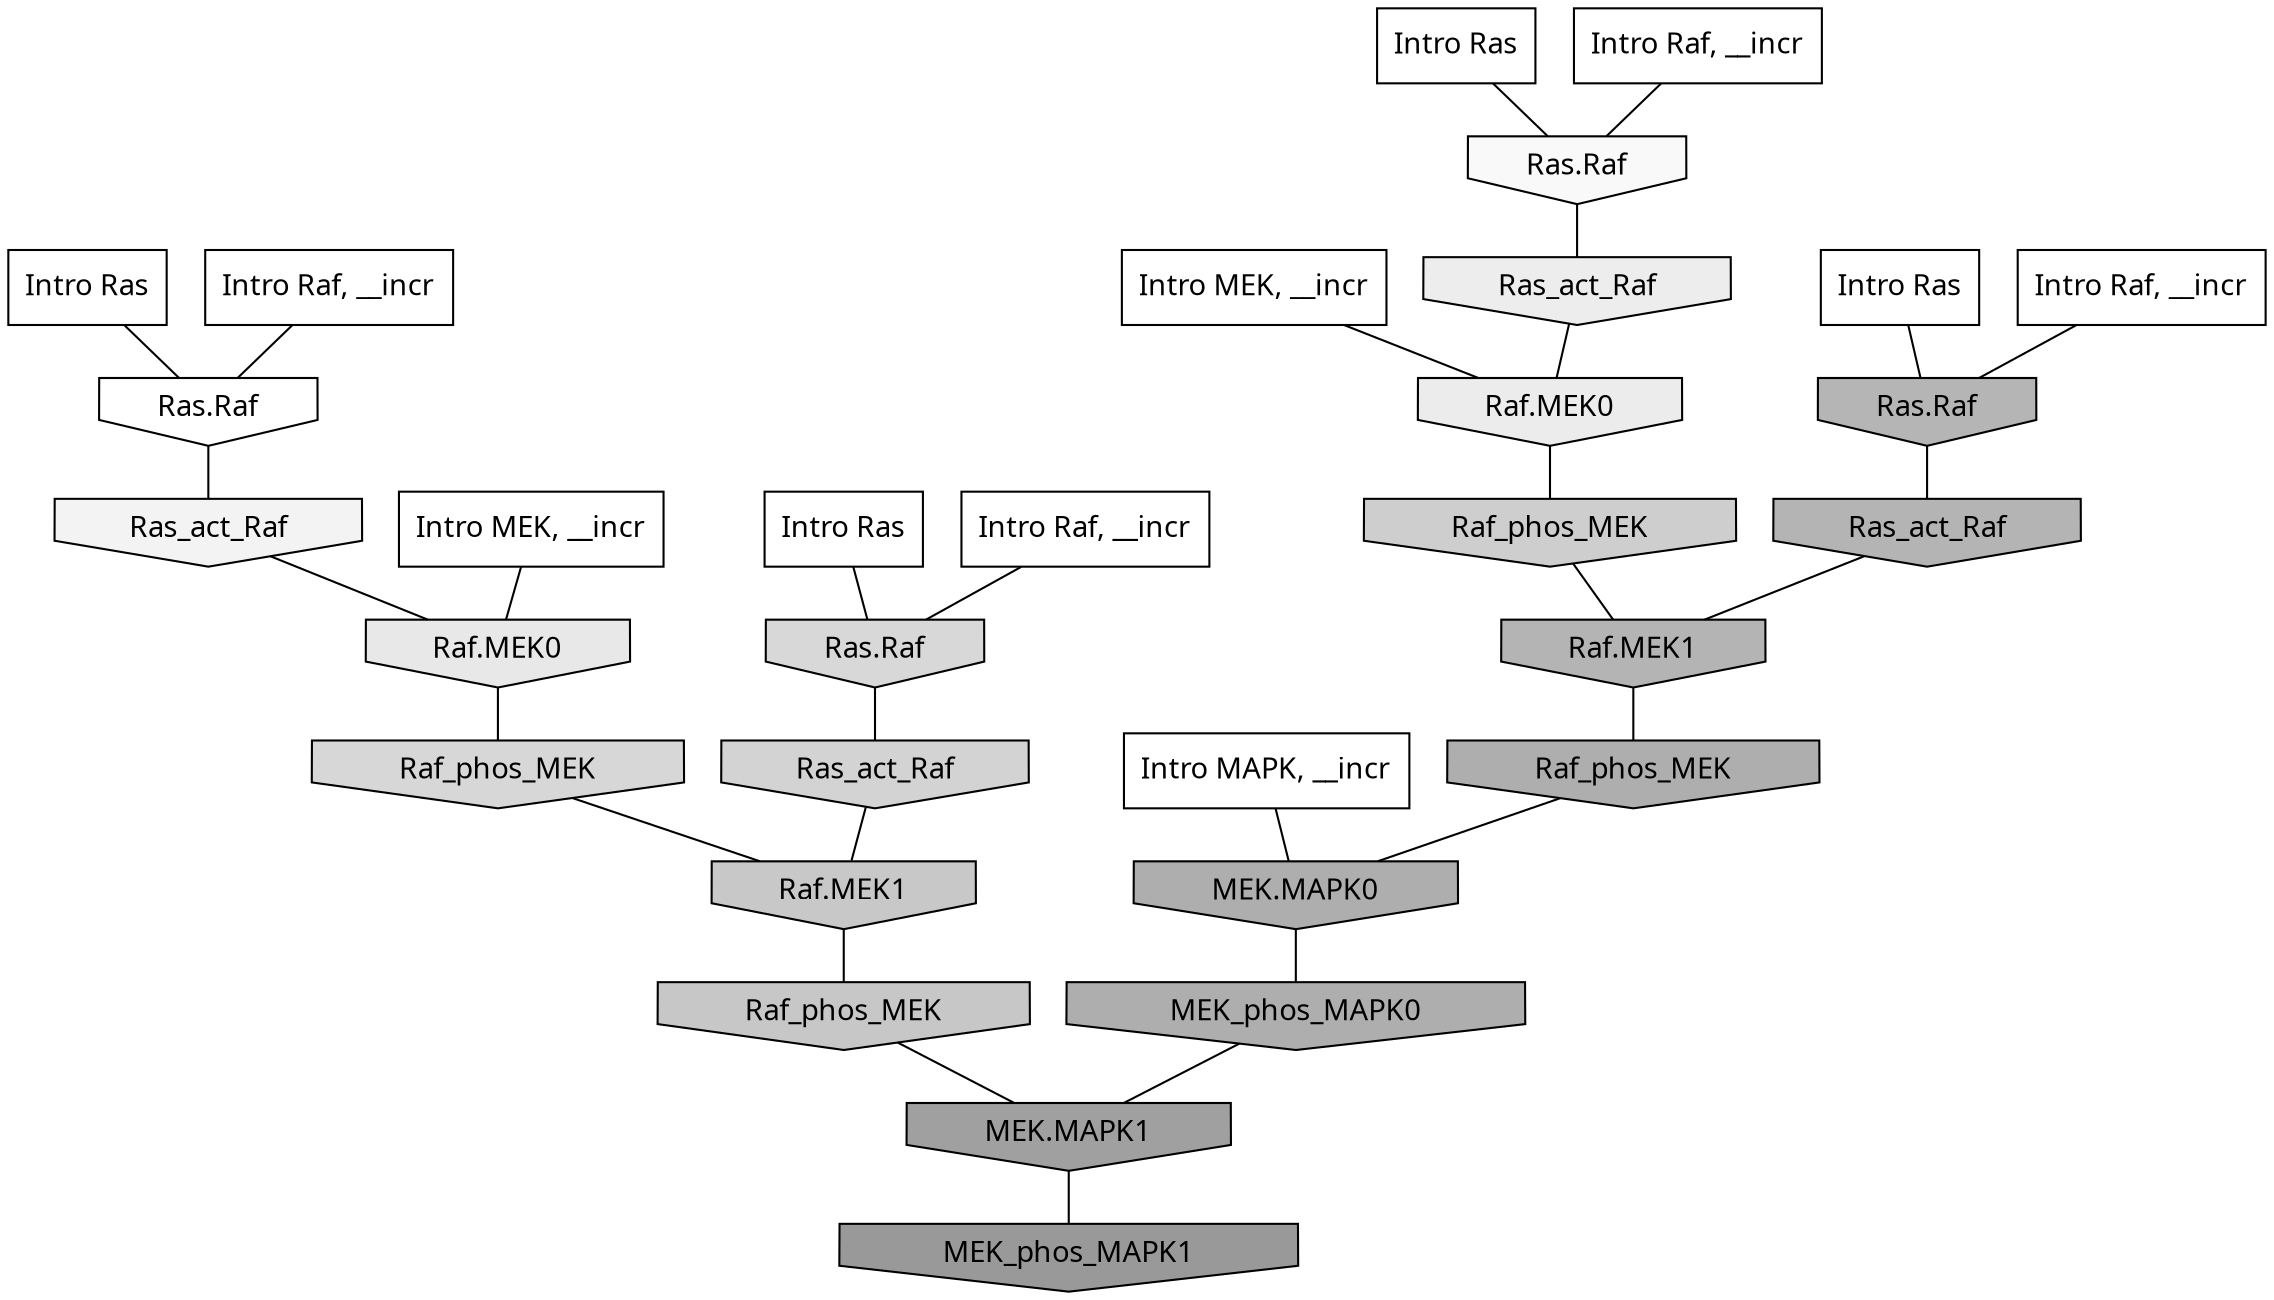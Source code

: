 digraph G{
  rankdir="TB";
  ranksep=0.30;
  node [fontname="CMU Serif"];
  edge [fontname="CMU Serif"];
  
  73 [label="Intro Ras", shape=rectangle, style=filled, fillcolor="0.000 0.000 1.000"]
  
  83 [label="Intro Ras", shape=rectangle, style=filled, fillcolor="0.000 0.000 1.000"]
  
  90 [label="Intro Ras", shape=rectangle, style=filled, fillcolor="0.000 0.000 1.000"]
  
  99 [label="Intro Ras", shape=rectangle, style=filled, fillcolor="0.000 0.000 1.000"]
  
  210 [label="Intro Raf, __incr", shape=rectangle, style=filled, fillcolor="0.000 0.000 1.000"]
  
  359 [label="Intro Raf, __incr", shape=rectangle, style=filled, fillcolor="0.000 0.000 1.000"]
  
  543 [label="Intro Raf, __incr", shape=rectangle, style=filled, fillcolor="0.000 0.000 1.000"]
  
  721 [label="Intro Raf, __incr", shape=rectangle, style=filled, fillcolor="0.000 0.000 1.000"]
  
  1481 [label="Intro MEK, __incr", shape=rectangle, style=filled, fillcolor="0.000 0.000 1.000"]
  
  2054 [label="Intro MEK, __incr", shape=rectangle, style=filled, fillcolor="0.000 0.000 1.000"]
  
  2395 [label="Intro MAPK, __incr", shape=rectangle, style=filled, fillcolor="0.000 0.000 1.000"]
  
  3284 [label="Ras.Raf", shape=invhouse, style=filled, fillcolor="0.000 0.000 1.000"]
  
  3466 [label="Ras.Raf", shape=invhouse, style=filled, fillcolor="0.000 0.000 0.975"]
  
  3653 [label="Ras_act_Raf", shape=invhouse, style=filled, fillcolor="0.000 0.000 0.951"]
  
  3936 [label="Ras_act_Raf", shape=invhouse, style=filled, fillcolor="0.000 0.000 0.929"]
  
  4019 [label="Raf.MEK0", shape=invhouse, style=filled, fillcolor="0.000 0.000 0.925"]
  
  4238 [label="Raf.MEK0", shape=invhouse, style=filled, fillcolor="0.000 0.000 0.909"]
  
  5216 [label="Ras.Raf", shape=invhouse, style=filled, fillcolor="0.000 0.000 0.847"]
  
  5355 [label="Raf_phos_MEK", shape=invhouse, style=filled, fillcolor="0.000 0.000 0.841"]
  
  5584 [label="Ras_act_Raf", shape=invhouse, style=filled, fillcolor="0.000 0.000 0.826"]
  
  5990 [label="Raf_phos_MEK", shape=invhouse, style=filled, fillcolor="0.000 0.000 0.805"]
  
  6495 [label="Raf.MEK1", shape=invhouse, style=filled, fillcolor="0.000 0.000 0.782"]
  
  6599 [label="Raf_phos_MEK", shape=invhouse, style=filled, fillcolor="0.000 0.000 0.778"]
  
  8714 [label="Ras.Raf", shape=invhouse, style=filled, fillcolor="0.000 0.000 0.710"]
  
  8872 [label="Ras_act_Raf", shape=invhouse, style=filled, fillcolor="0.000 0.000 0.706"]
  
  8880 [label="Raf.MEK1", shape=invhouse, style=filled, fillcolor="0.000 0.000 0.705"]
  
  9853 [label="Raf_phos_MEK", shape=invhouse, style=filled, fillcolor="0.000 0.000 0.683"]
  
  9855 [label="MEK.MAPK0", shape=invhouse, style=filled, fillcolor="0.000 0.000 0.683"]
  
  9992 [label="MEK_phos_MAPK0", shape=invhouse, style=filled, fillcolor="0.000 0.000 0.680"]
  
  12734 [label="MEK.MAPK1", shape=invhouse, style=filled, fillcolor="0.000 0.000 0.628"]
  
  14691 [label="MEK_phos_MAPK1", shape=invhouse, style=filled, fillcolor="0.000 0.000 0.600"]
  
  
  12734 -> 14691 [dir=none, color="0.000 0.000 0.000"] 
  9992 -> 12734 [dir=none, color="0.000 0.000 0.000"] 
  9855 -> 9992 [dir=none, color="0.000 0.000 0.000"] 
  9853 -> 9855 [dir=none, color="0.000 0.000 0.000"] 
  8880 -> 9853 [dir=none, color="0.000 0.000 0.000"] 
  8872 -> 8880 [dir=none, color="0.000 0.000 0.000"] 
  8714 -> 8872 [dir=none, color="0.000 0.000 0.000"] 
  6599 -> 12734 [dir=none, color="0.000 0.000 0.000"] 
  6495 -> 6599 [dir=none, color="0.000 0.000 0.000"] 
  5990 -> 8880 [dir=none, color="0.000 0.000 0.000"] 
  5584 -> 6495 [dir=none, color="0.000 0.000 0.000"] 
  5355 -> 6495 [dir=none, color="0.000 0.000 0.000"] 
  5216 -> 5584 [dir=none, color="0.000 0.000 0.000"] 
  4238 -> 5355 [dir=none, color="0.000 0.000 0.000"] 
  4019 -> 5990 [dir=none, color="0.000 0.000 0.000"] 
  3936 -> 4019 [dir=none, color="0.000 0.000 0.000"] 
  3653 -> 4238 [dir=none, color="0.000 0.000 0.000"] 
  3466 -> 3936 [dir=none, color="0.000 0.000 0.000"] 
  3284 -> 3653 [dir=none, color="0.000 0.000 0.000"] 
  2395 -> 9855 [dir=none, color="0.000 0.000 0.000"] 
  2054 -> 4019 [dir=none, color="0.000 0.000 0.000"] 
  1481 -> 4238 [dir=none, color="0.000 0.000 0.000"] 
  721 -> 8714 [dir=none, color="0.000 0.000 0.000"] 
  543 -> 5216 [dir=none, color="0.000 0.000 0.000"] 
  359 -> 3284 [dir=none, color="0.000 0.000 0.000"] 
  210 -> 3466 [dir=none, color="0.000 0.000 0.000"] 
  99 -> 8714 [dir=none, color="0.000 0.000 0.000"] 
  90 -> 3466 [dir=none, color="0.000 0.000 0.000"] 
  83 -> 5216 [dir=none, color="0.000 0.000 0.000"] 
  73 -> 3284 [dir=none, color="0.000 0.000 0.000"] 
  
  }
